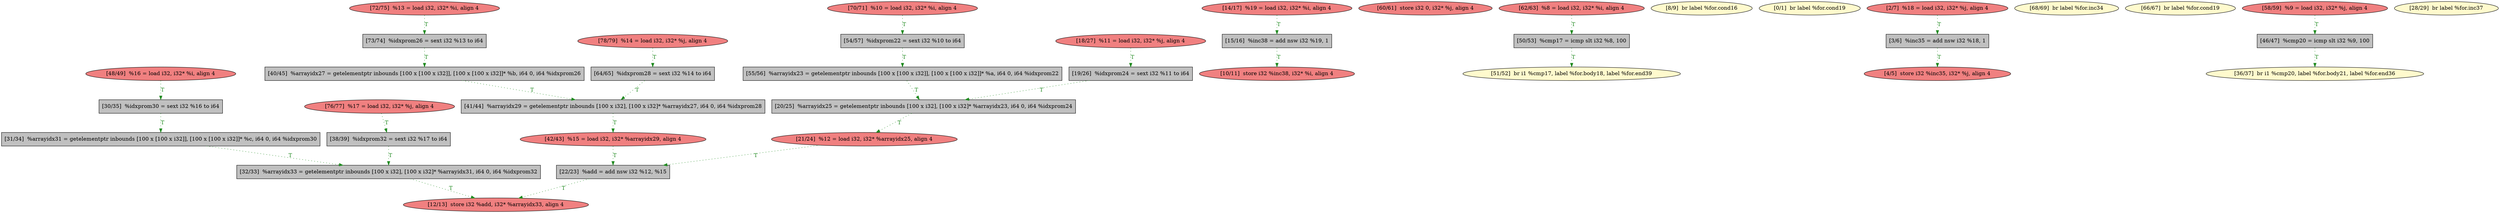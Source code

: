 
digraph G {


node1569 [fillcolor=grey,label="[22/23]  %add = add nsw i32 %12, %15",shape=rectangle,style=filled ]
node1567 [fillcolor=lightcoral,label="[70/71]  %10 = load i32, i32* %i, align 4",shape=ellipse,style=filled ]
node1566 [fillcolor=lightcoral,label="[14/17]  %19 = load i32, i32* %i, align 4",shape=ellipse,style=filled ]
node1545 [fillcolor=lightcoral,label="[60/61]  store i32 0, i32* %j, align 4",shape=ellipse,style=filled ]
node1543 [fillcolor=grey,label="[40/45]  %arrayidx27 = getelementptr inbounds [100 x [100 x i32]], [100 x [100 x i32]]* %b, i64 0, i64 %idxprom26",shape=rectangle,style=filled ]
node1534 [fillcolor=lightcoral,label="[62/63]  %8 = load i32, i32* %i, align 4",shape=ellipse,style=filled ]
node1556 [fillcolor=grey,label="[20/25]  %arrayidx25 = getelementptr inbounds [100 x i32], [100 x i32]* %arrayidx23, i64 0, i64 %idxprom24",shape=rectangle,style=filled ]
node1558 [fillcolor=lemonchiffon,label="[51/52]  br i1 %cmp17, label %for.body18, label %for.end39",shape=ellipse,style=filled ]
node1539 [fillcolor=lightcoral,label="[42/43]  %15 = load i32, i32* %arrayidx29, align 4",shape=ellipse,style=filled ]
node1564 [fillcolor=grey,label="[31/34]  %arrayidx31 = getelementptr inbounds [100 x [100 x i32]], [100 x [100 x i32]]* %c, i64 0, i64 %idxprom30",shape=rectangle,style=filled ]
node1531 [fillcolor=lightcoral,label="[10/11]  store i32 %inc38, i32* %i, align 4",shape=ellipse,style=filled ]
node1532 [fillcolor=lightcoral,label="[12/13]  store i32 %add, i32* %arrayidx33, align 4",shape=ellipse,style=filled ]
node1530 [fillcolor=lemonchiffon,label="[8/9]  br label %for.cond16",shape=ellipse,style=filled ]
node1542 [fillcolor=lemonchiffon,label="[0/1]  br label %for.cond19",shape=ellipse,style=filled ]
node1536 [fillcolor=grey,label="[55/56]  %arrayidx23 = getelementptr inbounds [100 x [100 x i32]], [100 x [100 x i32]]* %a, i64 0, i64 %idxprom22",shape=rectangle,style=filled ]
node1541 [fillcolor=lightcoral,label="[76/77]  %17 = load i32, i32* %j, align 4",shape=ellipse,style=filled ]
node1538 [fillcolor=lightcoral,label="[2/7]  %18 = load i32, i32* %j, align 4",shape=ellipse,style=filled ]
node1540 [fillcolor=grey,label="[73/74]  %idxprom26 = sext i32 %13 to i64",shape=rectangle,style=filled ]
node1537 [fillcolor=lightcoral,label="[48/49]  %16 = load i32, i32* %i, align 4",shape=ellipse,style=filled ]
node1557 [fillcolor=lemonchiffon,label="[68/69]  br label %for.inc34",shape=ellipse,style=filled ]
node1533 [fillcolor=grey,label="[64/65]  %idxprom28 = sext i32 %14 to i64",shape=rectangle,style=filled ]
node1535 [fillcolor=lemonchiffon,label="[66/67]  br label %for.cond19",shape=ellipse,style=filled ]
node1568 [fillcolor=lightcoral,label="[21/24]  %12 = load i32, i32* %arrayidx25, align 4",shape=ellipse,style=filled ]
node1555 [fillcolor=grey,label="[46/47]  %cmp20 = icmp slt i32 %9, 100",shape=rectangle,style=filled ]
node1544 [fillcolor=grey,label="[3/6]  %inc35 = add nsw i32 %18, 1",shape=rectangle,style=filled ]
node1546 [fillcolor=grey,label="[32/33]  %arrayidx33 = getelementptr inbounds [100 x i32], [100 x i32]* %arrayidx31, i64 0, i64 %idxprom32",shape=rectangle,style=filled ]
node1547 [fillcolor=grey,label="[54/57]  %idxprom22 = sext i32 %10 to i64",shape=rectangle,style=filled ]
node1549 [fillcolor=lightcoral,label="[58/59]  %9 = load i32, i32* %j, align 4",shape=ellipse,style=filled ]
node1550 [fillcolor=lightcoral,label="[78/79]  %14 = load i32, i32* %j, align 4",shape=ellipse,style=filled ]
node1553 [fillcolor=grey,label="[30/35]  %idxprom30 = sext i32 %16 to i64",shape=rectangle,style=filled ]
node1551 [fillcolor=grey,label="[50/53]  %cmp17 = icmp slt i32 %8, 100",shape=rectangle,style=filled ]
node1554 [fillcolor=lemonchiffon,label="[28/29]  br label %for.inc37",shape=ellipse,style=filled ]
node1552 [fillcolor=lightcoral,label="[72/75]  %13 = load i32, i32* %i, align 4",shape=ellipse,style=filled ]
node1559 [fillcolor=grey,label="[41/44]  %arrayidx29 = getelementptr inbounds [100 x i32], [100 x i32]* %arrayidx27, i64 0, i64 %idxprom28",shape=rectangle,style=filled ]
node1560 [fillcolor=grey,label="[15/16]  %inc38 = add nsw i32 %19, 1",shape=rectangle,style=filled ]
node1548 [fillcolor=lightcoral,label="[4/5]  store i32 %inc35, i32* %j, align 4",shape=ellipse,style=filled ]
node1561 [fillcolor=grey,label="[19/26]  %idxprom24 = sext i32 %11 to i64",shape=rectangle,style=filled ]
node1563 [fillcolor=lemonchiffon,label="[36/37]  br i1 %cmp20, label %for.body21, label %for.end36",shape=ellipse,style=filled ]
node1562 [fillcolor=grey,label="[38/39]  %idxprom32 = sext i32 %17 to i64",shape=rectangle,style=filled ]
node1565 [fillcolor=lightcoral,label="[18/27]  %11 = load i32, i32* %j, align 4",shape=ellipse,style=filled ]

node1553->node1564 [style=dotted,color=forestgreen,label="T",fontcolor=forestgreen ]
node1550->node1533 [style=dotted,color=forestgreen,label="T",fontcolor=forestgreen ]
node1546->node1532 [style=dotted,color=forestgreen,label="T",fontcolor=forestgreen ]
node1534->node1551 [style=dotted,color=forestgreen,label="T",fontcolor=forestgreen ]
node1533->node1559 [style=dotted,color=forestgreen,label="T",fontcolor=forestgreen ]
node1561->node1556 [style=dotted,color=forestgreen,label="T",fontcolor=forestgreen ]
node1544->node1548 [style=dotted,color=forestgreen,label="T",fontcolor=forestgreen ]
node1540->node1543 [style=dotted,color=forestgreen,label="T",fontcolor=forestgreen ]
node1567->node1547 [style=dotted,color=forestgreen,label="T",fontcolor=forestgreen ]
node1543->node1559 [style=dotted,color=forestgreen,label="T",fontcolor=forestgreen ]
node1559->node1539 [style=dotted,color=forestgreen,label="T",fontcolor=forestgreen ]
node1536->node1556 [style=dotted,color=forestgreen,label="T",fontcolor=forestgreen ]
node1568->node1569 [style=dotted,color=forestgreen,label="T",fontcolor=forestgreen ]
node1541->node1562 [style=dotted,color=forestgreen,label="T",fontcolor=forestgreen ]
node1547->node1536 [style=dotted,color=forestgreen,label="T",fontcolor=forestgreen ]
node1539->node1569 [style=dotted,color=forestgreen,label="T",fontcolor=forestgreen ]
node1551->node1558 [style=dotted,color=forestgreen,label="T",fontcolor=forestgreen ]
node1566->node1560 [style=dotted,color=forestgreen,label="T",fontcolor=forestgreen ]
node1560->node1531 [style=dotted,color=forestgreen,label="T",fontcolor=forestgreen ]
node1564->node1546 [style=dotted,color=forestgreen,label="T",fontcolor=forestgreen ]
node1569->node1532 [style=dotted,color=forestgreen,label="T",fontcolor=forestgreen ]
node1556->node1568 [style=dotted,color=forestgreen,label="T",fontcolor=forestgreen ]
node1565->node1561 [style=dotted,color=forestgreen,label="T",fontcolor=forestgreen ]
node1552->node1540 [style=dotted,color=forestgreen,label="T",fontcolor=forestgreen ]
node1555->node1563 [style=dotted,color=forestgreen,label="T",fontcolor=forestgreen ]
node1562->node1546 [style=dotted,color=forestgreen,label="T",fontcolor=forestgreen ]
node1537->node1553 [style=dotted,color=forestgreen,label="T",fontcolor=forestgreen ]
node1538->node1544 [style=dotted,color=forestgreen,label="T",fontcolor=forestgreen ]
node1549->node1555 [style=dotted,color=forestgreen,label="T",fontcolor=forestgreen ]


}
